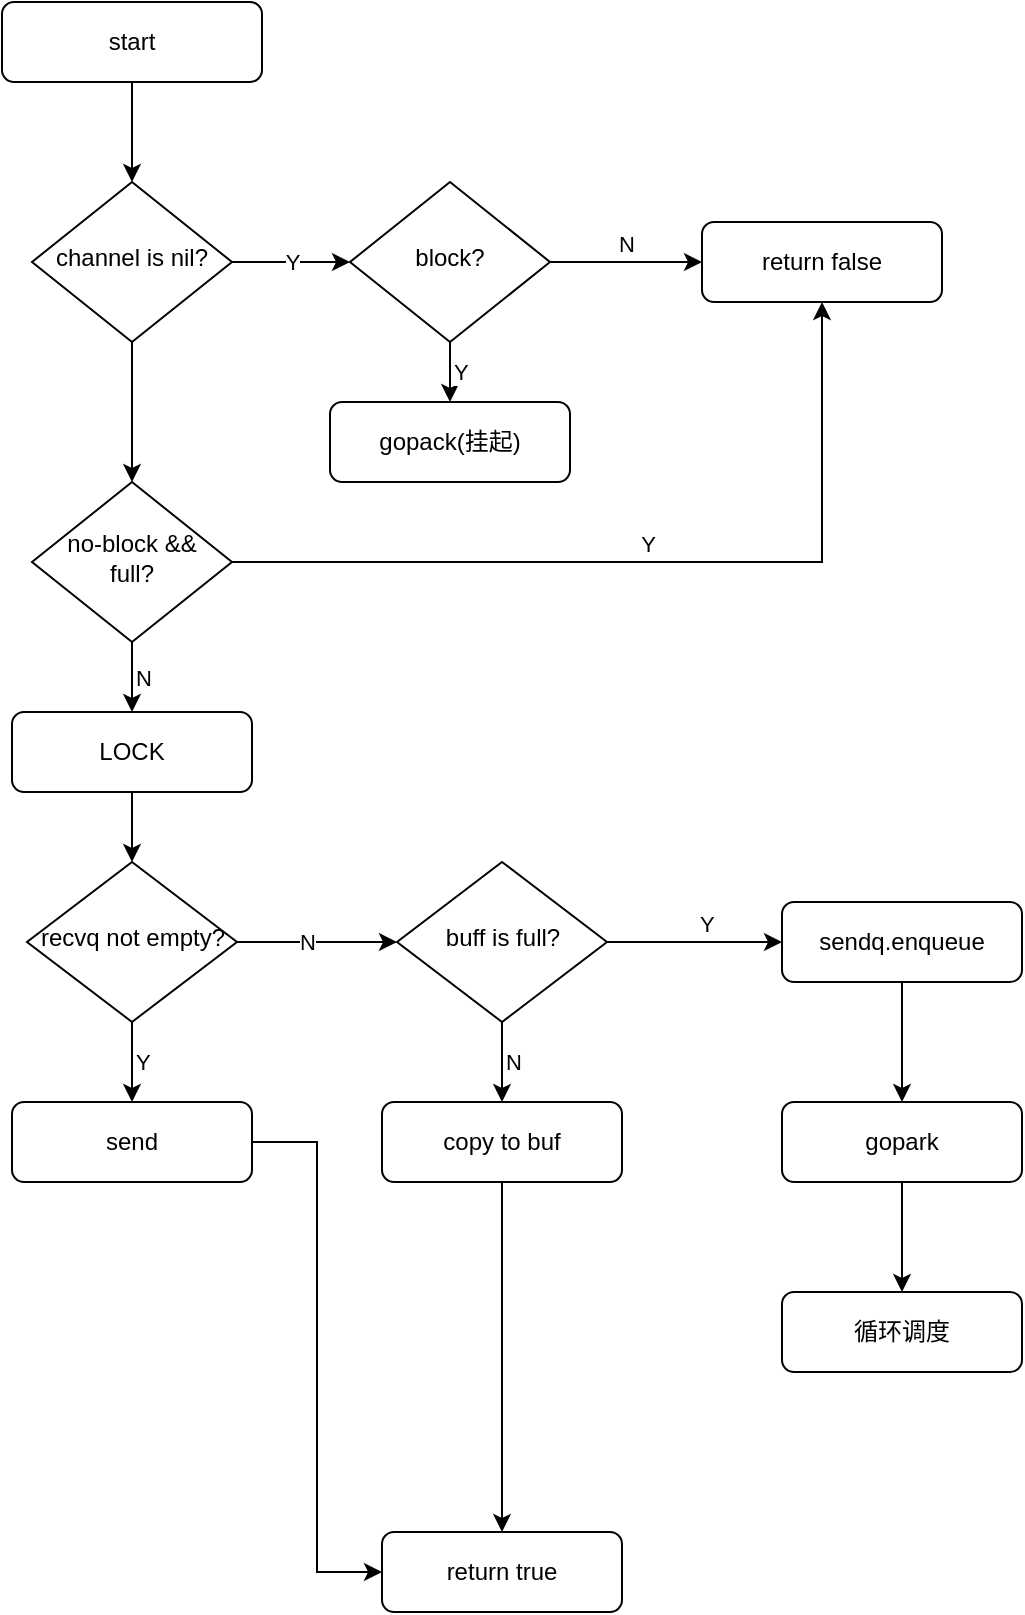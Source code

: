 <mxfile version="15.5.1" type="github">
  <diagram id="C5RBs43oDa-KdzZeNtuy" name="Page-1">
    <mxGraphModel dx="1038" dy="547" grid="1" gridSize="10" guides="1" tooltips="1" connect="1" arrows="1" fold="1" page="1" pageScale="1" pageWidth="827" pageHeight="1169" math="0" shadow="0">
      <root>
        <mxCell id="WIyWlLk6GJQsqaUBKTNV-0" />
        <mxCell id="WIyWlLk6GJQsqaUBKTNV-1" parent="WIyWlLk6GJQsqaUBKTNV-0" />
        <mxCell id="B5Um6zSNAql1YJ2wlF-X-13" style="edgeStyle=orthogonalEdgeStyle;rounded=0;orthogonalLoop=1;jettySize=auto;html=1;entryX=0.5;entryY=0;entryDx=0;entryDy=0;align=right;verticalAlign=middle;" edge="1" parent="WIyWlLk6GJQsqaUBKTNV-1" source="WIyWlLk6GJQsqaUBKTNV-3" target="WIyWlLk6GJQsqaUBKTNV-6">
          <mxGeometry relative="1" as="geometry" />
        </mxCell>
        <mxCell id="WIyWlLk6GJQsqaUBKTNV-3" value="start" style="rounded=1;whiteSpace=wrap;html=1;fontSize=12;glass=0;strokeWidth=1;shadow=0;" parent="WIyWlLk6GJQsqaUBKTNV-1" vertex="1">
          <mxGeometry x="170" y="240" width="130" height="40" as="geometry" />
        </mxCell>
        <mxCell id="B5Um6zSNAql1YJ2wlF-X-2" value="Y" style="edgeStyle=orthogonalEdgeStyle;rounded=0;orthogonalLoop=1;jettySize=auto;html=1;" edge="1" parent="WIyWlLk6GJQsqaUBKTNV-1" source="WIyWlLk6GJQsqaUBKTNV-6" target="B5Um6zSNAql1YJ2wlF-X-0">
          <mxGeometry relative="1" as="geometry" />
        </mxCell>
        <mxCell id="B5Um6zSNAql1YJ2wlF-X-12" style="edgeStyle=orthogonalEdgeStyle;rounded=0;orthogonalLoop=1;jettySize=auto;html=1;align=right;verticalAlign=middle;" edge="1" parent="WIyWlLk6GJQsqaUBKTNV-1" source="WIyWlLk6GJQsqaUBKTNV-6" target="WIyWlLk6GJQsqaUBKTNV-10">
          <mxGeometry relative="1" as="geometry" />
        </mxCell>
        <mxCell id="WIyWlLk6GJQsqaUBKTNV-6" value="channel is nil?" style="rhombus;whiteSpace=wrap;html=1;shadow=0;fontFamily=Helvetica;fontSize=12;align=center;strokeWidth=1;spacing=6;spacingTop=-4;" parent="WIyWlLk6GJQsqaUBKTNV-1" vertex="1">
          <mxGeometry x="185" y="330" width="100" height="80" as="geometry" />
        </mxCell>
        <mxCell id="B5Um6zSNAql1YJ2wlF-X-33" value="Y" style="edgeStyle=orthogonalEdgeStyle;rounded=0;orthogonalLoop=1;jettySize=auto;html=1;align=right;verticalAlign=bottom;" edge="1" parent="WIyWlLk6GJQsqaUBKTNV-1" source="WIyWlLk6GJQsqaUBKTNV-10" target="B5Um6zSNAql1YJ2wlF-X-3">
          <mxGeometry relative="1" as="geometry" />
        </mxCell>
        <mxCell id="B5Um6zSNAql1YJ2wlF-X-46" value="N" style="edgeStyle=orthogonalEdgeStyle;rounded=0;orthogonalLoop=1;jettySize=auto;html=1;align=left;verticalAlign=middle;" edge="1" parent="WIyWlLk6GJQsqaUBKTNV-1" source="WIyWlLk6GJQsqaUBKTNV-10" target="B5Um6zSNAql1YJ2wlF-X-43">
          <mxGeometry relative="1" as="geometry" />
        </mxCell>
        <mxCell id="WIyWlLk6GJQsqaUBKTNV-10" value="no-block &amp;amp;&amp;amp; full?" style="rhombus;whiteSpace=wrap;html=1;shadow=0;fontFamily=Helvetica;fontSize=12;align=center;strokeWidth=1;spacing=6;spacingTop=-4;" parent="WIyWlLk6GJQsqaUBKTNV-1" vertex="1">
          <mxGeometry x="185" y="480" width="100" height="80" as="geometry" />
        </mxCell>
        <mxCell id="B5Um6zSNAql1YJ2wlF-X-4" value="N" style="edgeStyle=orthogonalEdgeStyle;rounded=0;orthogonalLoop=1;jettySize=auto;html=1;entryX=0;entryY=0.5;entryDx=0;entryDy=0;verticalAlign=bottom;" edge="1" parent="WIyWlLk6GJQsqaUBKTNV-1" source="B5Um6zSNAql1YJ2wlF-X-0" target="B5Um6zSNAql1YJ2wlF-X-3">
          <mxGeometry relative="1" as="geometry" />
        </mxCell>
        <mxCell id="B5Um6zSNAql1YJ2wlF-X-6" value="Y" style="edgeStyle=orthogonalEdgeStyle;rounded=0;orthogonalLoop=1;jettySize=auto;html=1;entryX=0.5;entryY=0;entryDx=0;entryDy=0;verticalAlign=middle;align=left;" edge="1" parent="WIyWlLk6GJQsqaUBKTNV-1" source="B5Um6zSNAql1YJ2wlF-X-0" target="B5Um6zSNAql1YJ2wlF-X-5">
          <mxGeometry relative="1" as="geometry" />
        </mxCell>
        <mxCell id="B5Um6zSNAql1YJ2wlF-X-0" value="block?" style="rhombus;whiteSpace=wrap;html=1;shadow=0;fontFamily=Helvetica;fontSize=12;align=center;strokeWidth=1;spacing=6;spacingTop=-4;" vertex="1" parent="WIyWlLk6GJQsqaUBKTNV-1">
          <mxGeometry x="344" y="330" width="100" height="80" as="geometry" />
        </mxCell>
        <mxCell id="B5Um6zSNAql1YJ2wlF-X-3" value="return false" style="rounded=1;whiteSpace=wrap;html=1;fontSize=12;glass=0;strokeWidth=1;shadow=0;" vertex="1" parent="WIyWlLk6GJQsqaUBKTNV-1">
          <mxGeometry x="520" y="350" width="120" height="40" as="geometry" />
        </mxCell>
        <mxCell id="B5Um6zSNAql1YJ2wlF-X-5" value="gopack(挂起)" style="rounded=1;whiteSpace=wrap;html=1;fontSize=12;glass=0;strokeWidth=1;shadow=0;" vertex="1" parent="WIyWlLk6GJQsqaUBKTNV-1">
          <mxGeometry x="334" y="440" width="120" height="40" as="geometry" />
        </mxCell>
        <mxCell id="B5Um6zSNAql1YJ2wlF-X-27" value="Y" style="edgeStyle=orthogonalEdgeStyle;rounded=0;orthogonalLoop=1;jettySize=auto;html=1;align=left;verticalAlign=middle;" edge="1" parent="WIyWlLk6GJQsqaUBKTNV-1" source="B5Um6zSNAql1YJ2wlF-X-15" target="B5Um6zSNAql1YJ2wlF-X-23">
          <mxGeometry relative="1" as="geometry" />
        </mxCell>
        <mxCell id="B5Um6zSNAql1YJ2wlF-X-30" value="N" style="edgeStyle=orthogonalEdgeStyle;rounded=0;orthogonalLoop=1;jettySize=auto;html=1;align=right;verticalAlign=middle;" edge="1" parent="WIyWlLk6GJQsqaUBKTNV-1" source="B5Um6zSNAql1YJ2wlF-X-15" target="B5Um6zSNAql1YJ2wlF-X-29">
          <mxGeometry relative="1" as="geometry" />
        </mxCell>
        <mxCell id="B5Um6zSNAql1YJ2wlF-X-15" value="recvq not empty?" style="rhombus;whiteSpace=wrap;html=1;shadow=0;fontFamily=Helvetica;fontSize=12;align=center;strokeWidth=1;spacing=6;spacingTop=-4;" vertex="1" parent="WIyWlLk6GJQsqaUBKTNV-1">
          <mxGeometry x="182.5" y="670" width="105" height="80" as="geometry" />
        </mxCell>
        <mxCell id="B5Um6zSNAql1YJ2wlF-X-18" value="return true" style="rounded=1;whiteSpace=wrap;html=1;fontSize=12;glass=0;strokeWidth=1;shadow=0;" vertex="1" parent="WIyWlLk6GJQsqaUBKTNV-1">
          <mxGeometry x="360" y="1005" width="120" height="40" as="geometry" />
        </mxCell>
        <mxCell id="B5Um6zSNAql1YJ2wlF-X-42" style="edgeStyle=orthogonalEdgeStyle;rounded=0;orthogonalLoop=1;jettySize=auto;html=1;entryX=0;entryY=0.5;entryDx=0;entryDy=0;align=right;verticalAlign=middle;" edge="1" parent="WIyWlLk6GJQsqaUBKTNV-1" source="B5Um6zSNAql1YJ2wlF-X-23" target="B5Um6zSNAql1YJ2wlF-X-18">
          <mxGeometry relative="1" as="geometry" />
        </mxCell>
        <mxCell id="B5Um6zSNAql1YJ2wlF-X-23" value="send" style="rounded=1;whiteSpace=wrap;html=1;fontSize=12;glass=0;strokeWidth=1;shadow=0;" vertex="1" parent="WIyWlLk6GJQsqaUBKTNV-1">
          <mxGeometry x="175" y="790" width="120" height="40" as="geometry" />
        </mxCell>
        <mxCell id="B5Um6zSNAql1YJ2wlF-X-32" value="N" style="edgeStyle=orthogonalEdgeStyle;rounded=0;orthogonalLoop=1;jettySize=auto;html=1;align=left;verticalAlign=middle;" edge="1" parent="WIyWlLk6GJQsqaUBKTNV-1" source="B5Um6zSNAql1YJ2wlF-X-29" target="B5Um6zSNAql1YJ2wlF-X-31">
          <mxGeometry relative="1" as="geometry" />
        </mxCell>
        <mxCell id="B5Um6zSNAql1YJ2wlF-X-49" value="Y" style="edgeStyle=orthogonalEdgeStyle;rounded=0;orthogonalLoop=1;jettySize=auto;html=1;entryX=0;entryY=0.5;entryDx=0;entryDy=0;align=left;verticalAlign=bottom;" edge="1" parent="WIyWlLk6GJQsqaUBKTNV-1" source="B5Um6zSNAql1YJ2wlF-X-29" target="B5Um6zSNAql1YJ2wlF-X-35">
          <mxGeometry relative="1" as="geometry" />
        </mxCell>
        <mxCell id="B5Um6zSNAql1YJ2wlF-X-29" value="buff is full?" style="rhombus;whiteSpace=wrap;html=1;shadow=0;fontFamily=Helvetica;fontSize=12;align=center;strokeWidth=1;spacing=6;spacingTop=-4;" vertex="1" parent="WIyWlLk6GJQsqaUBKTNV-1">
          <mxGeometry x="367.5" y="670" width="105" height="80" as="geometry" />
        </mxCell>
        <mxCell id="B5Um6zSNAql1YJ2wlF-X-41" style="edgeStyle=orthogonalEdgeStyle;rounded=0;orthogonalLoop=1;jettySize=auto;html=1;entryX=0.5;entryY=0;entryDx=0;entryDy=0;align=right;verticalAlign=middle;" edge="1" parent="WIyWlLk6GJQsqaUBKTNV-1" source="B5Um6zSNAql1YJ2wlF-X-31" target="B5Um6zSNAql1YJ2wlF-X-18">
          <mxGeometry relative="1" as="geometry" />
        </mxCell>
        <mxCell id="B5Um6zSNAql1YJ2wlF-X-31" value="copy to buf" style="rounded=1;whiteSpace=wrap;html=1;fontSize=12;glass=0;strokeWidth=1;shadow=0;" vertex="1" parent="WIyWlLk6GJQsqaUBKTNV-1">
          <mxGeometry x="360" y="790" width="120" height="40" as="geometry" />
        </mxCell>
        <mxCell id="B5Um6zSNAql1YJ2wlF-X-39" style="edgeStyle=orthogonalEdgeStyle;rounded=0;orthogonalLoop=1;jettySize=auto;html=1;align=right;verticalAlign=middle;" edge="1" parent="WIyWlLk6GJQsqaUBKTNV-1" source="B5Um6zSNAql1YJ2wlF-X-35" target="B5Um6zSNAql1YJ2wlF-X-36">
          <mxGeometry relative="1" as="geometry" />
        </mxCell>
        <mxCell id="B5Um6zSNAql1YJ2wlF-X-35" value="sendq.enqueue" style="rounded=1;whiteSpace=wrap;html=1;fontSize=12;glass=0;strokeWidth=1;shadow=0;" vertex="1" parent="WIyWlLk6GJQsqaUBKTNV-1">
          <mxGeometry x="560" y="690" width="120" height="40" as="geometry" />
        </mxCell>
        <mxCell id="B5Um6zSNAql1YJ2wlF-X-40" style="edgeStyle=orthogonalEdgeStyle;rounded=0;orthogonalLoop=1;jettySize=auto;html=1;align=right;verticalAlign=middle;" edge="1" parent="WIyWlLk6GJQsqaUBKTNV-1" source="B5Um6zSNAql1YJ2wlF-X-36" target="B5Um6zSNAql1YJ2wlF-X-37">
          <mxGeometry relative="1" as="geometry" />
        </mxCell>
        <mxCell id="B5Um6zSNAql1YJ2wlF-X-36" value="gopark" style="rounded=1;whiteSpace=wrap;html=1;fontSize=12;glass=0;strokeWidth=1;shadow=0;" vertex="1" parent="WIyWlLk6GJQsqaUBKTNV-1">
          <mxGeometry x="560" y="790" width="120" height="40" as="geometry" />
        </mxCell>
        <mxCell id="B5Um6zSNAql1YJ2wlF-X-37" value="循环调度" style="rounded=1;whiteSpace=wrap;html=1;fontSize=12;glass=0;strokeWidth=1;shadow=0;" vertex="1" parent="WIyWlLk6GJQsqaUBKTNV-1">
          <mxGeometry x="560" y="885" width="120" height="40" as="geometry" />
        </mxCell>
        <mxCell id="B5Um6zSNAql1YJ2wlF-X-47" style="edgeStyle=orthogonalEdgeStyle;rounded=0;orthogonalLoop=1;jettySize=auto;html=1;entryX=0.5;entryY=0;entryDx=0;entryDy=0;align=left;verticalAlign=middle;" edge="1" parent="WIyWlLk6GJQsqaUBKTNV-1" source="B5Um6zSNAql1YJ2wlF-X-43" target="B5Um6zSNAql1YJ2wlF-X-15">
          <mxGeometry relative="1" as="geometry" />
        </mxCell>
        <mxCell id="B5Um6zSNAql1YJ2wlF-X-43" value="LOCK" style="rounded=1;whiteSpace=wrap;html=1;fontSize=12;glass=0;strokeWidth=1;shadow=0;" vertex="1" parent="WIyWlLk6GJQsqaUBKTNV-1">
          <mxGeometry x="175" y="595" width="120" height="40" as="geometry" />
        </mxCell>
      </root>
    </mxGraphModel>
  </diagram>
</mxfile>

